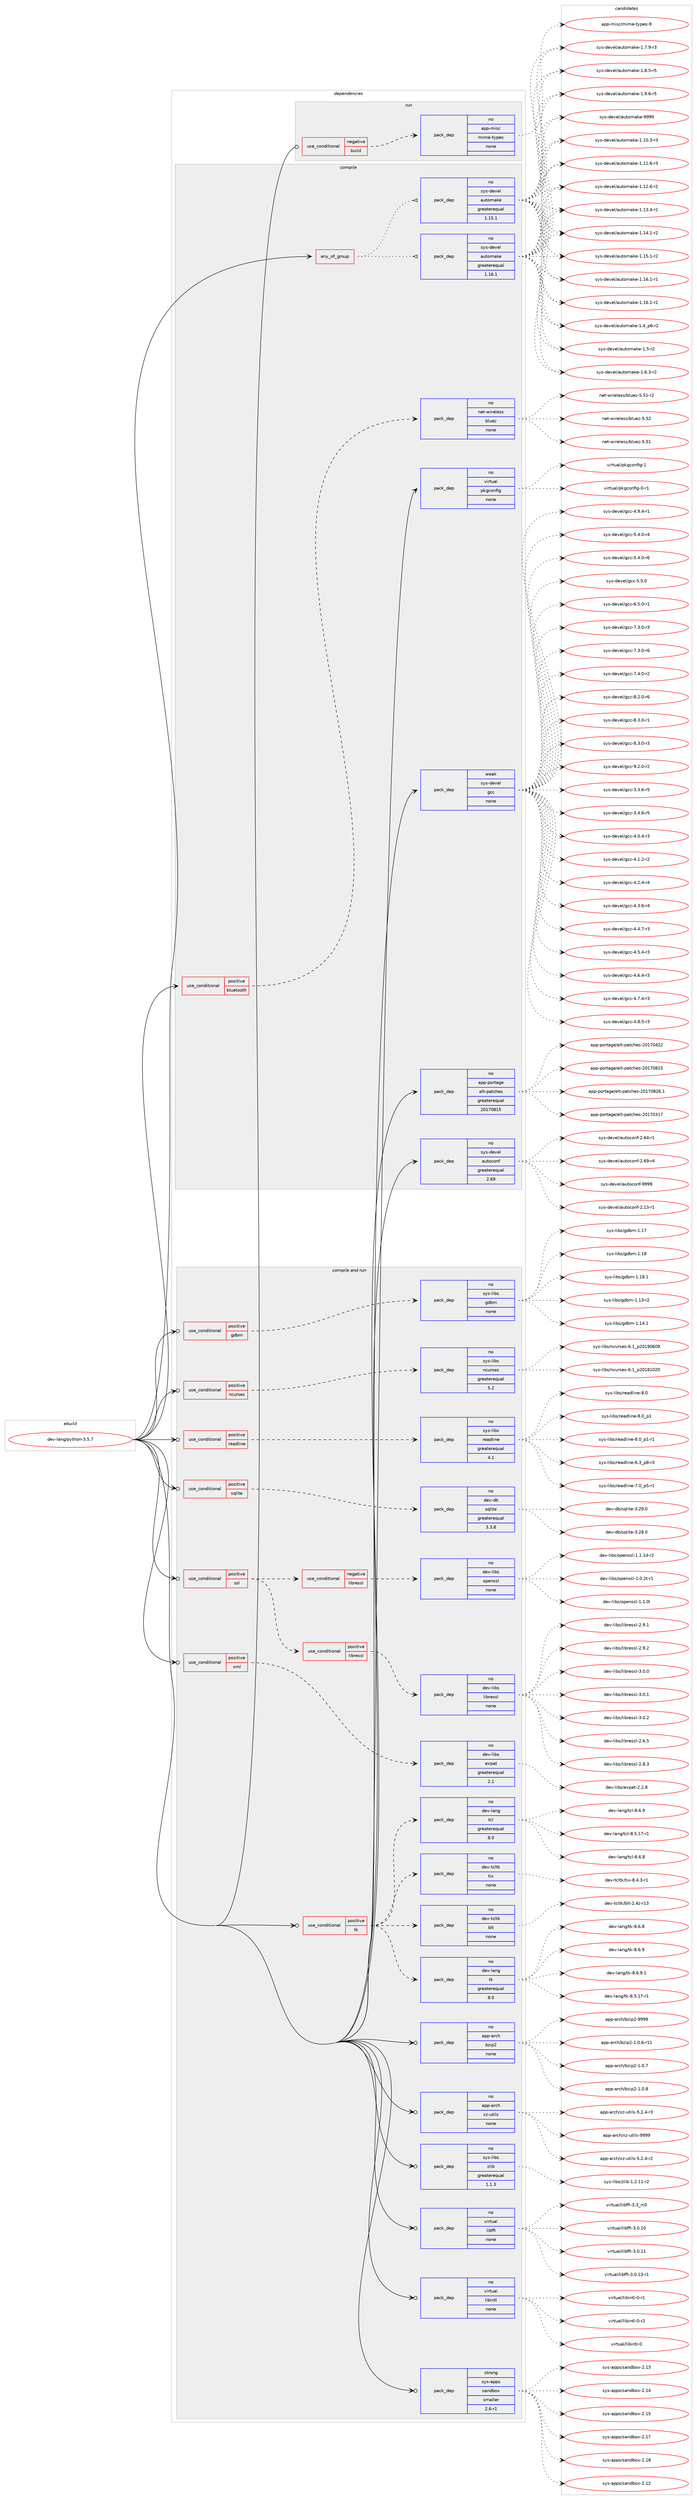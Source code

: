 digraph prolog {

# *************
# Graph options
# *************

newrank=true;
concentrate=true;
compound=true;
graph [rankdir=LR,fontname=Helvetica,fontsize=10,ranksep=1.5];#, ranksep=2.5, nodesep=0.2];
edge  [arrowhead=vee];
node  [fontname=Helvetica,fontsize=10];

# **********
# The ebuild
# **********

subgraph cluster_leftcol {
color=gray;
rank=same;
label=<<i>ebuild</i>>;
id [label="dev-lang/python-3.5.7", color=red, width=4, href="../dev-lang/python-3.5.7.svg"];
}

# ****************
# The dependencies
# ****************

subgraph cluster_midcol {
color=gray;
label=<<i>dependencies</i>>;
subgraph cluster_compile {
fillcolor="#eeeeee";
style=filled;
label=<<i>compile</i>>;
subgraph any10935 {
dependency560745 [label=<<TABLE BORDER="0" CELLBORDER="1" CELLSPACING="0" CELLPADDING="4"><TR><TD CELLPADDING="10">any_of_group</TD></TR></TABLE>>, shape=none, color=red];subgraph pack418846 {
dependency560746 [label=<<TABLE BORDER="0" CELLBORDER="1" CELLSPACING="0" CELLPADDING="4" WIDTH="220"><TR><TD ROWSPAN="6" CELLPADDING="30">pack_dep</TD></TR><TR><TD WIDTH="110">no</TD></TR><TR><TD>sys-devel</TD></TR><TR><TD>automake</TD></TR><TR><TD>greaterequal</TD></TR><TR><TD>1.16.1</TD></TR></TABLE>>, shape=none, color=blue];
}
dependency560745:e -> dependency560746:w [weight=20,style="dotted",arrowhead="oinv"];
subgraph pack418847 {
dependency560747 [label=<<TABLE BORDER="0" CELLBORDER="1" CELLSPACING="0" CELLPADDING="4" WIDTH="220"><TR><TD ROWSPAN="6" CELLPADDING="30">pack_dep</TD></TR><TR><TD WIDTH="110">no</TD></TR><TR><TD>sys-devel</TD></TR><TR><TD>automake</TD></TR><TR><TD>greaterequal</TD></TR><TR><TD>1.15.1</TD></TR></TABLE>>, shape=none, color=blue];
}
dependency560745:e -> dependency560747:w [weight=20,style="dotted",arrowhead="oinv"];
}
id:e -> dependency560745:w [weight=20,style="solid",arrowhead="vee"];
subgraph cond130607 {
dependency560748 [label=<<TABLE BORDER="0" CELLBORDER="1" CELLSPACING="0" CELLPADDING="4"><TR><TD ROWSPAN="3" CELLPADDING="10">use_conditional</TD></TR><TR><TD>positive</TD></TR><TR><TD>bluetooth</TD></TR></TABLE>>, shape=none, color=red];
subgraph pack418848 {
dependency560749 [label=<<TABLE BORDER="0" CELLBORDER="1" CELLSPACING="0" CELLPADDING="4" WIDTH="220"><TR><TD ROWSPAN="6" CELLPADDING="30">pack_dep</TD></TR><TR><TD WIDTH="110">no</TD></TR><TR><TD>net-wireless</TD></TR><TR><TD>bluez</TD></TR><TR><TD>none</TD></TR><TR><TD></TD></TR></TABLE>>, shape=none, color=blue];
}
dependency560748:e -> dependency560749:w [weight=20,style="dashed",arrowhead="vee"];
}
id:e -> dependency560748:w [weight=20,style="solid",arrowhead="vee"];
subgraph pack418849 {
dependency560750 [label=<<TABLE BORDER="0" CELLBORDER="1" CELLSPACING="0" CELLPADDING="4" WIDTH="220"><TR><TD ROWSPAN="6" CELLPADDING="30">pack_dep</TD></TR><TR><TD WIDTH="110">no</TD></TR><TR><TD>app-portage</TD></TR><TR><TD>elt-patches</TD></TR><TR><TD>greaterequal</TD></TR><TR><TD>20170815</TD></TR></TABLE>>, shape=none, color=blue];
}
id:e -> dependency560750:w [weight=20,style="solid",arrowhead="vee"];
subgraph pack418850 {
dependency560751 [label=<<TABLE BORDER="0" CELLBORDER="1" CELLSPACING="0" CELLPADDING="4" WIDTH="220"><TR><TD ROWSPAN="6" CELLPADDING="30">pack_dep</TD></TR><TR><TD WIDTH="110">no</TD></TR><TR><TD>sys-devel</TD></TR><TR><TD>autoconf</TD></TR><TR><TD>greaterequal</TD></TR><TR><TD>2.69</TD></TR></TABLE>>, shape=none, color=blue];
}
id:e -> dependency560751:w [weight=20,style="solid",arrowhead="vee"];
subgraph pack418851 {
dependency560752 [label=<<TABLE BORDER="0" CELLBORDER="1" CELLSPACING="0" CELLPADDING="4" WIDTH="220"><TR><TD ROWSPAN="6" CELLPADDING="30">pack_dep</TD></TR><TR><TD WIDTH="110">no</TD></TR><TR><TD>virtual</TD></TR><TR><TD>pkgconfig</TD></TR><TR><TD>none</TD></TR><TR><TD></TD></TR></TABLE>>, shape=none, color=blue];
}
id:e -> dependency560752:w [weight=20,style="solid",arrowhead="vee"];
subgraph pack418852 {
dependency560753 [label=<<TABLE BORDER="0" CELLBORDER="1" CELLSPACING="0" CELLPADDING="4" WIDTH="220"><TR><TD ROWSPAN="6" CELLPADDING="30">pack_dep</TD></TR><TR><TD WIDTH="110">weak</TD></TR><TR><TD>sys-devel</TD></TR><TR><TD>gcc</TD></TR><TR><TD>none</TD></TR><TR><TD></TD></TR></TABLE>>, shape=none, color=blue];
}
id:e -> dependency560753:w [weight=20,style="solid",arrowhead="vee"];
}
subgraph cluster_compileandrun {
fillcolor="#eeeeee";
style=filled;
label=<<i>compile and run</i>>;
subgraph cond130608 {
dependency560754 [label=<<TABLE BORDER="0" CELLBORDER="1" CELLSPACING="0" CELLPADDING="4"><TR><TD ROWSPAN="3" CELLPADDING="10">use_conditional</TD></TR><TR><TD>positive</TD></TR><TR><TD>gdbm</TD></TR></TABLE>>, shape=none, color=red];
subgraph pack418853 {
dependency560755 [label=<<TABLE BORDER="0" CELLBORDER="1" CELLSPACING="0" CELLPADDING="4" WIDTH="220"><TR><TD ROWSPAN="6" CELLPADDING="30">pack_dep</TD></TR><TR><TD WIDTH="110">no</TD></TR><TR><TD>sys-libs</TD></TR><TR><TD>gdbm</TD></TR><TR><TD>none</TD></TR><TR><TD></TD></TR></TABLE>>, shape=none, color=blue];
}
dependency560754:e -> dependency560755:w [weight=20,style="dashed",arrowhead="vee"];
}
id:e -> dependency560754:w [weight=20,style="solid",arrowhead="odotvee"];
subgraph cond130609 {
dependency560756 [label=<<TABLE BORDER="0" CELLBORDER="1" CELLSPACING="0" CELLPADDING="4"><TR><TD ROWSPAN="3" CELLPADDING="10">use_conditional</TD></TR><TR><TD>positive</TD></TR><TR><TD>ncurses</TD></TR></TABLE>>, shape=none, color=red];
subgraph pack418854 {
dependency560757 [label=<<TABLE BORDER="0" CELLBORDER="1" CELLSPACING="0" CELLPADDING="4" WIDTH="220"><TR><TD ROWSPAN="6" CELLPADDING="30">pack_dep</TD></TR><TR><TD WIDTH="110">no</TD></TR><TR><TD>sys-libs</TD></TR><TR><TD>ncurses</TD></TR><TR><TD>greaterequal</TD></TR><TR><TD>5.2</TD></TR></TABLE>>, shape=none, color=blue];
}
dependency560756:e -> dependency560757:w [weight=20,style="dashed",arrowhead="vee"];
}
id:e -> dependency560756:w [weight=20,style="solid",arrowhead="odotvee"];
subgraph cond130610 {
dependency560758 [label=<<TABLE BORDER="0" CELLBORDER="1" CELLSPACING="0" CELLPADDING="4"><TR><TD ROWSPAN="3" CELLPADDING="10">use_conditional</TD></TR><TR><TD>positive</TD></TR><TR><TD>readline</TD></TR></TABLE>>, shape=none, color=red];
subgraph pack418855 {
dependency560759 [label=<<TABLE BORDER="0" CELLBORDER="1" CELLSPACING="0" CELLPADDING="4" WIDTH="220"><TR><TD ROWSPAN="6" CELLPADDING="30">pack_dep</TD></TR><TR><TD WIDTH="110">no</TD></TR><TR><TD>sys-libs</TD></TR><TR><TD>readline</TD></TR><TR><TD>greaterequal</TD></TR><TR><TD>4.1</TD></TR></TABLE>>, shape=none, color=blue];
}
dependency560758:e -> dependency560759:w [weight=20,style="dashed",arrowhead="vee"];
}
id:e -> dependency560758:w [weight=20,style="solid",arrowhead="odotvee"];
subgraph cond130611 {
dependency560760 [label=<<TABLE BORDER="0" CELLBORDER="1" CELLSPACING="0" CELLPADDING="4"><TR><TD ROWSPAN="3" CELLPADDING="10">use_conditional</TD></TR><TR><TD>positive</TD></TR><TR><TD>sqlite</TD></TR></TABLE>>, shape=none, color=red];
subgraph pack418856 {
dependency560761 [label=<<TABLE BORDER="0" CELLBORDER="1" CELLSPACING="0" CELLPADDING="4" WIDTH="220"><TR><TD ROWSPAN="6" CELLPADDING="30">pack_dep</TD></TR><TR><TD WIDTH="110">no</TD></TR><TR><TD>dev-db</TD></TR><TR><TD>sqlite</TD></TR><TR><TD>greaterequal</TD></TR><TR><TD>3.3.8</TD></TR></TABLE>>, shape=none, color=blue];
}
dependency560760:e -> dependency560761:w [weight=20,style="dashed",arrowhead="vee"];
}
id:e -> dependency560760:w [weight=20,style="solid",arrowhead="odotvee"];
subgraph cond130612 {
dependency560762 [label=<<TABLE BORDER="0" CELLBORDER="1" CELLSPACING="0" CELLPADDING="4"><TR><TD ROWSPAN="3" CELLPADDING="10">use_conditional</TD></TR><TR><TD>positive</TD></TR><TR><TD>ssl</TD></TR></TABLE>>, shape=none, color=red];
subgraph cond130613 {
dependency560763 [label=<<TABLE BORDER="0" CELLBORDER="1" CELLSPACING="0" CELLPADDING="4"><TR><TD ROWSPAN="3" CELLPADDING="10">use_conditional</TD></TR><TR><TD>negative</TD></TR><TR><TD>libressl</TD></TR></TABLE>>, shape=none, color=red];
subgraph pack418857 {
dependency560764 [label=<<TABLE BORDER="0" CELLBORDER="1" CELLSPACING="0" CELLPADDING="4" WIDTH="220"><TR><TD ROWSPAN="6" CELLPADDING="30">pack_dep</TD></TR><TR><TD WIDTH="110">no</TD></TR><TR><TD>dev-libs</TD></TR><TR><TD>openssl</TD></TR><TR><TD>none</TD></TR><TR><TD></TD></TR></TABLE>>, shape=none, color=blue];
}
dependency560763:e -> dependency560764:w [weight=20,style="dashed",arrowhead="vee"];
}
dependency560762:e -> dependency560763:w [weight=20,style="dashed",arrowhead="vee"];
subgraph cond130614 {
dependency560765 [label=<<TABLE BORDER="0" CELLBORDER="1" CELLSPACING="0" CELLPADDING="4"><TR><TD ROWSPAN="3" CELLPADDING="10">use_conditional</TD></TR><TR><TD>positive</TD></TR><TR><TD>libressl</TD></TR></TABLE>>, shape=none, color=red];
subgraph pack418858 {
dependency560766 [label=<<TABLE BORDER="0" CELLBORDER="1" CELLSPACING="0" CELLPADDING="4" WIDTH="220"><TR><TD ROWSPAN="6" CELLPADDING="30">pack_dep</TD></TR><TR><TD WIDTH="110">no</TD></TR><TR><TD>dev-libs</TD></TR><TR><TD>libressl</TD></TR><TR><TD>none</TD></TR><TR><TD></TD></TR></TABLE>>, shape=none, color=blue];
}
dependency560765:e -> dependency560766:w [weight=20,style="dashed",arrowhead="vee"];
}
dependency560762:e -> dependency560765:w [weight=20,style="dashed",arrowhead="vee"];
}
id:e -> dependency560762:w [weight=20,style="solid",arrowhead="odotvee"];
subgraph cond130615 {
dependency560767 [label=<<TABLE BORDER="0" CELLBORDER="1" CELLSPACING="0" CELLPADDING="4"><TR><TD ROWSPAN="3" CELLPADDING="10">use_conditional</TD></TR><TR><TD>positive</TD></TR><TR><TD>tk</TD></TR></TABLE>>, shape=none, color=red];
subgraph pack418859 {
dependency560768 [label=<<TABLE BORDER="0" CELLBORDER="1" CELLSPACING="0" CELLPADDING="4" WIDTH="220"><TR><TD ROWSPAN="6" CELLPADDING="30">pack_dep</TD></TR><TR><TD WIDTH="110">no</TD></TR><TR><TD>dev-lang</TD></TR><TR><TD>tcl</TD></TR><TR><TD>greaterequal</TD></TR><TR><TD>8.0</TD></TR></TABLE>>, shape=none, color=blue];
}
dependency560767:e -> dependency560768:w [weight=20,style="dashed",arrowhead="vee"];
subgraph pack418860 {
dependency560769 [label=<<TABLE BORDER="0" CELLBORDER="1" CELLSPACING="0" CELLPADDING="4" WIDTH="220"><TR><TD ROWSPAN="6" CELLPADDING="30">pack_dep</TD></TR><TR><TD WIDTH="110">no</TD></TR><TR><TD>dev-lang</TD></TR><TR><TD>tk</TD></TR><TR><TD>greaterequal</TD></TR><TR><TD>8.0</TD></TR></TABLE>>, shape=none, color=blue];
}
dependency560767:e -> dependency560769:w [weight=20,style="dashed",arrowhead="vee"];
subgraph pack418861 {
dependency560770 [label=<<TABLE BORDER="0" CELLBORDER="1" CELLSPACING="0" CELLPADDING="4" WIDTH="220"><TR><TD ROWSPAN="6" CELLPADDING="30">pack_dep</TD></TR><TR><TD WIDTH="110">no</TD></TR><TR><TD>dev-tcltk</TD></TR><TR><TD>blt</TD></TR><TR><TD>none</TD></TR><TR><TD></TD></TR></TABLE>>, shape=none, color=blue];
}
dependency560767:e -> dependency560770:w [weight=20,style="dashed",arrowhead="vee"];
subgraph pack418862 {
dependency560771 [label=<<TABLE BORDER="0" CELLBORDER="1" CELLSPACING="0" CELLPADDING="4" WIDTH="220"><TR><TD ROWSPAN="6" CELLPADDING="30">pack_dep</TD></TR><TR><TD WIDTH="110">no</TD></TR><TR><TD>dev-tcltk</TD></TR><TR><TD>tix</TD></TR><TR><TD>none</TD></TR><TR><TD></TD></TR></TABLE>>, shape=none, color=blue];
}
dependency560767:e -> dependency560771:w [weight=20,style="dashed",arrowhead="vee"];
}
id:e -> dependency560767:w [weight=20,style="solid",arrowhead="odotvee"];
subgraph cond130616 {
dependency560772 [label=<<TABLE BORDER="0" CELLBORDER="1" CELLSPACING="0" CELLPADDING="4"><TR><TD ROWSPAN="3" CELLPADDING="10">use_conditional</TD></TR><TR><TD>positive</TD></TR><TR><TD>xml</TD></TR></TABLE>>, shape=none, color=red];
subgraph pack418863 {
dependency560773 [label=<<TABLE BORDER="0" CELLBORDER="1" CELLSPACING="0" CELLPADDING="4" WIDTH="220"><TR><TD ROWSPAN="6" CELLPADDING="30">pack_dep</TD></TR><TR><TD WIDTH="110">no</TD></TR><TR><TD>dev-libs</TD></TR><TR><TD>expat</TD></TR><TR><TD>greaterequal</TD></TR><TR><TD>2.1</TD></TR></TABLE>>, shape=none, color=blue];
}
dependency560772:e -> dependency560773:w [weight=20,style="dashed",arrowhead="vee"];
}
id:e -> dependency560772:w [weight=20,style="solid",arrowhead="odotvee"];
subgraph pack418864 {
dependency560774 [label=<<TABLE BORDER="0" CELLBORDER="1" CELLSPACING="0" CELLPADDING="4" WIDTH="220"><TR><TD ROWSPAN="6" CELLPADDING="30">pack_dep</TD></TR><TR><TD WIDTH="110">no</TD></TR><TR><TD>app-arch</TD></TR><TR><TD>bzip2</TD></TR><TR><TD>none</TD></TR><TR><TD></TD></TR></TABLE>>, shape=none, color=blue];
}
id:e -> dependency560774:w [weight=20,style="solid",arrowhead="odotvee"];
subgraph pack418865 {
dependency560775 [label=<<TABLE BORDER="0" CELLBORDER="1" CELLSPACING="0" CELLPADDING="4" WIDTH="220"><TR><TD ROWSPAN="6" CELLPADDING="30">pack_dep</TD></TR><TR><TD WIDTH="110">no</TD></TR><TR><TD>app-arch</TD></TR><TR><TD>xz-utils</TD></TR><TR><TD>none</TD></TR><TR><TD></TD></TR></TABLE>>, shape=none, color=blue];
}
id:e -> dependency560775:w [weight=20,style="solid",arrowhead="odotvee"];
subgraph pack418866 {
dependency560776 [label=<<TABLE BORDER="0" CELLBORDER="1" CELLSPACING="0" CELLPADDING="4" WIDTH="220"><TR><TD ROWSPAN="6" CELLPADDING="30">pack_dep</TD></TR><TR><TD WIDTH="110">no</TD></TR><TR><TD>sys-libs</TD></TR><TR><TD>zlib</TD></TR><TR><TD>greaterequal</TD></TR><TR><TD>1.1.3</TD></TR></TABLE>>, shape=none, color=blue];
}
id:e -> dependency560776:w [weight=20,style="solid",arrowhead="odotvee"];
subgraph pack418867 {
dependency560777 [label=<<TABLE BORDER="0" CELLBORDER="1" CELLSPACING="0" CELLPADDING="4" WIDTH="220"><TR><TD ROWSPAN="6" CELLPADDING="30">pack_dep</TD></TR><TR><TD WIDTH="110">no</TD></TR><TR><TD>virtual</TD></TR><TR><TD>libffi</TD></TR><TR><TD>none</TD></TR><TR><TD></TD></TR></TABLE>>, shape=none, color=blue];
}
id:e -> dependency560777:w [weight=20,style="solid",arrowhead="odotvee"];
subgraph pack418868 {
dependency560778 [label=<<TABLE BORDER="0" CELLBORDER="1" CELLSPACING="0" CELLPADDING="4" WIDTH="220"><TR><TD ROWSPAN="6" CELLPADDING="30">pack_dep</TD></TR><TR><TD WIDTH="110">no</TD></TR><TR><TD>virtual</TD></TR><TR><TD>libintl</TD></TR><TR><TD>none</TD></TR><TR><TD></TD></TR></TABLE>>, shape=none, color=blue];
}
id:e -> dependency560778:w [weight=20,style="solid",arrowhead="odotvee"];
subgraph pack418869 {
dependency560779 [label=<<TABLE BORDER="0" CELLBORDER="1" CELLSPACING="0" CELLPADDING="4" WIDTH="220"><TR><TD ROWSPAN="6" CELLPADDING="30">pack_dep</TD></TR><TR><TD WIDTH="110">strong</TD></TR><TR><TD>sys-apps</TD></TR><TR><TD>sandbox</TD></TR><TR><TD>smaller</TD></TR><TR><TD>2.6-r1</TD></TR></TABLE>>, shape=none, color=blue];
}
id:e -> dependency560779:w [weight=20,style="solid",arrowhead="odotvee"];
}
subgraph cluster_run {
fillcolor="#eeeeee";
style=filled;
label=<<i>run</i>>;
subgraph cond130617 {
dependency560780 [label=<<TABLE BORDER="0" CELLBORDER="1" CELLSPACING="0" CELLPADDING="4"><TR><TD ROWSPAN="3" CELLPADDING="10">use_conditional</TD></TR><TR><TD>negative</TD></TR><TR><TD>build</TD></TR></TABLE>>, shape=none, color=red];
subgraph pack418870 {
dependency560781 [label=<<TABLE BORDER="0" CELLBORDER="1" CELLSPACING="0" CELLPADDING="4" WIDTH="220"><TR><TD ROWSPAN="6" CELLPADDING="30">pack_dep</TD></TR><TR><TD WIDTH="110">no</TD></TR><TR><TD>app-misc</TD></TR><TR><TD>mime-types</TD></TR><TR><TD>none</TD></TR><TR><TD></TD></TR></TABLE>>, shape=none, color=blue];
}
dependency560780:e -> dependency560781:w [weight=20,style="dashed",arrowhead="vee"];
}
id:e -> dependency560780:w [weight=20,style="solid",arrowhead="odot"];
}
}

# **************
# The candidates
# **************

subgraph cluster_choices {
rank=same;
color=gray;
label=<<i>candidates</i>>;

subgraph choice418846 {
color=black;
nodesep=1;
choice11512111545100101118101108479711711611110997107101454946494846514511451 [label="sys-devel/automake-1.10.3-r3", color=red, width=4,href="../sys-devel/automake-1.10.3-r3.svg"];
choice11512111545100101118101108479711711611110997107101454946494946544511451 [label="sys-devel/automake-1.11.6-r3", color=red, width=4,href="../sys-devel/automake-1.11.6-r3.svg"];
choice11512111545100101118101108479711711611110997107101454946495046544511450 [label="sys-devel/automake-1.12.6-r2", color=red, width=4,href="../sys-devel/automake-1.12.6-r2.svg"];
choice11512111545100101118101108479711711611110997107101454946495146524511450 [label="sys-devel/automake-1.13.4-r2", color=red, width=4,href="../sys-devel/automake-1.13.4-r2.svg"];
choice11512111545100101118101108479711711611110997107101454946495246494511450 [label="sys-devel/automake-1.14.1-r2", color=red, width=4,href="../sys-devel/automake-1.14.1-r2.svg"];
choice11512111545100101118101108479711711611110997107101454946495346494511450 [label="sys-devel/automake-1.15.1-r2", color=red, width=4,href="../sys-devel/automake-1.15.1-r2.svg"];
choice11512111545100101118101108479711711611110997107101454946495446494511449 [label="sys-devel/automake-1.16.1-r1", color=red, width=4,href="../sys-devel/automake-1.16.1-r1.svg"];
choice11512111545100101118101108479711711611110997107101454946495446494511450 [label="sys-devel/automake-1.16.1-r2", color=red, width=4,href="../sys-devel/automake-1.16.1-r2.svg"];
choice115121115451001011181011084797117116111109971071014549465295112544511450 [label="sys-devel/automake-1.4_p6-r2", color=red, width=4,href="../sys-devel/automake-1.4_p6-r2.svg"];
choice11512111545100101118101108479711711611110997107101454946534511450 [label="sys-devel/automake-1.5-r2", color=red, width=4,href="../sys-devel/automake-1.5-r2.svg"];
choice115121115451001011181011084797117116111109971071014549465446514511450 [label="sys-devel/automake-1.6.3-r2", color=red, width=4,href="../sys-devel/automake-1.6.3-r2.svg"];
choice115121115451001011181011084797117116111109971071014549465546574511451 [label="sys-devel/automake-1.7.9-r3", color=red, width=4,href="../sys-devel/automake-1.7.9-r3.svg"];
choice115121115451001011181011084797117116111109971071014549465646534511453 [label="sys-devel/automake-1.8.5-r5", color=red, width=4,href="../sys-devel/automake-1.8.5-r5.svg"];
choice115121115451001011181011084797117116111109971071014549465746544511453 [label="sys-devel/automake-1.9.6-r5", color=red, width=4,href="../sys-devel/automake-1.9.6-r5.svg"];
choice115121115451001011181011084797117116111109971071014557575757 [label="sys-devel/automake-9999", color=red, width=4,href="../sys-devel/automake-9999.svg"];
dependency560746:e -> choice11512111545100101118101108479711711611110997107101454946494846514511451:w [style=dotted,weight="100"];
dependency560746:e -> choice11512111545100101118101108479711711611110997107101454946494946544511451:w [style=dotted,weight="100"];
dependency560746:e -> choice11512111545100101118101108479711711611110997107101454946495046544511450:w [style=dotted,weight="100"];
dependency560746:e -> choice11512111545100101118101108479711711611110997107101454946495146524511450:w [style=dotted,weight="100"];
dependency560746:e -> choice11512111545100101118101108479711711611110997107101454946495246494511450:w [style=dotted,weight="100"];
dependency560746:e -> choice11512111545100101118101108479711711611110997107101454946495346494511450:w [style=dotted,weight="100"];
dependency560746:e -> choice11512111545100101118101108479711711611110997107101454946495446494511449:w [style=dotted,weight="100"];
dependency560746:e -> choice11512111545100101118101108479711711611110997107101454946495446494511450:w [style=dotted,weight="100"];
dependency560746:e -> choice115121115451001011181011084797117116111109971071014549465295112544511450:w [style=dotted,weight="100"];
dependency560746:e -> choice11512111545100101118101108479711711611110997107101454946534511450:w [style=dotted,weight="100"];
dependency560746:e -> choice115121115451001011181011084797117116111109971071014549465446514511450:w [style=dotted,weight="100"];
dependency560746:e -> choice115121115451001011181011084797117116111109971071014549465546574511451:w [style=dotted,weight="100"];
dependency560746:e -> choice115121115451001011181011084797117116111109971071014549465646534511453:w [style=dotted,weight="100"];
dependency560746:e -> choice115121115451001011181011084797117116111109971071014549465746544511453:w [style=dotted,weight="100"];
dependency560746:e -> choice115121115451001011181011084797117116111109971071014557575757:w [style=dotted,weight="100"];
}
subgraph choice418847 {
color=black;
nodesep=1;
choice11512111545100101118101108479711711611110997107101454946494846514511451 [label="sys-devel/automake-1.10.3-r3", color=red, width=4,href="../sys-devel/automake-1.10.3-r3.svg"];
choice11512111545100101118101108479711711611110997107101454946494946544511451 [label="sys-devel/automake-1.11.6-r3", color=red, width=4,href="../sys-devel/automake-1.11.6-r3.svg"];
choice11512111545100101118101108479711711611110997107101454946495046544511450 [label="sys-devel/automake-1.12.6-r2", color=red, width=4,href="../sys-devel/automake-1.12.6-r2.svg"];
choice11512111545100101118101108479711711611110997107101454946495146524511450 [label="sys-devel/automake-1.13.4-r2", color=red, width=4,href="../sys-devel/automake-1.13.4-r2.svg"];
choice11512111545100101118101108479711711611110997107101454946495246494511450 [label="sys-devel/automake-1.14.1-r2", color=red, width=4,href="../sys-devel/automake-1.14.1-r2.svg"];
choice11512111545100101118101108479711711611110997107101454946495346494511450 [label="sys-devel/automake-1.15.1-r2", color=red, width=4,href="../sys-devel/automake-1.15.1-r2.svg"];
choice11512111545100101118101108479711711611110997107101454946495446494511449 [label="sys-devel/automake-1.16.1-r1", color=red, width=4,href="../sys-devel/automake-1.16.1-r1.svg"];
choice11512111545100101118101108479711711611110997107101454946495446494511450 [label="sys-devel/automake-1.16.1-r2", color=red, width=4,href="../sys-devel/automake-1.16.1-r2.svg"];
choice115121115451001011181011084797117116111109971071014549465295112544511450 [label="sys-devel/automake-1.4_p6-r2", color=red, width=4,href="../sys-devel/automake-1.4_p6-r2.svg"];
choice11512111545100101118101108479711711611110997107101454946534511450 [label="sys-devel/automake-1.5-r2", color=red, width=4,href="../sys-devel/automake-1.5-r2.svg"];
choice115121115451001011181011084797117116111109971071014549465446514511450 [label="sys-devel/automake-1.6.3-r2", color=red, width=4,href="../sys-devel/automake-1.6.3-r2.svg"];
choice115121115451001011181011084797117116111109971071014549465546574511451 [label="sys-devel/automake-1.7.9-r3", color=red, width=4,href="../sys-devel/automake-1.7.9-r3.svg"];
choice115121115451001011181011084797117116111109971071014549465646534511453 [label="sys-devel/automake-1.8.5-r5", color=red, width=4,href="../sys-devel/automake-1.8.5-r5.svg"];
choice115121115451001011181011084797117116111109971071014549465746544511453 [label="sys-devel/automake-1.9.6-r5", color=red, width=4,href="../sys-devel/automake-1.9.6-r5.svg"];
choice115121115451001011181011084797117116111109971071014557575757 [label="sys-devel/automake-9999", color=red, width=4,href="../sys-devel/automake-9999.svg"];
dependency560747:e -> choice11512111545100101118101108479711711611110997107101454946494846514511451:w [style=dotted,weight="100"];
dependency560747:e -> choice11512111545100101118101108479711711611110997107101454946494946544511451:w [style=dotted,weight="100"];
dependency560747:e -> choice11512111545100101118101108479711711611110997107101454946495046544511450:w [style=dotted,weight="100"];
dependency560747:e -> choice11512111545100101118101108479711711611110997107101454946495146524511450:w [style=dotted,weight="100"];
dependency560747:e -> choice11512111545100101118101108479711711611110997107101454946495246494511450:w [style=dotted,weight="100"];
dependency560747:e -> choice11512111545100101118101108479711711611110997107101454946495346494511450:w [style=dotted,weight="100"];
dependency560747:e -> choice11512111545100101118101108479711711611110997107101454946495446494511449:w [style=dotted,weight="100"];
dependency560747:e -> choice11512111545100101118101108479711711611110997107101454946495446494511450:w [style=dotted,weight="100"];
dependency560747:e -> choice115121115451001011181011084797117116111109971071014549465295112544511450:w [style=dotted,weight="100"];
dependency560747:e -> choice11512111545100101118101108479711711611110997107101454946534511450:w [style=dotted,weight="100"];
dependency560747:e -> choice115121115451001011181011084797117116111109971071014549465446514511450:w [style=dotted,weight="100"];
dependency560747:e -> choice115121115451001011181011084797117116111109971071014549465546574511451:w [style=dotted,weight="100"];
dependency560747:e -> choice115121115451001011181011084797117116111109971071014549465646534511453:w [style=dotted,weight="100"];
dependency560747:e -> choice115121115451001011181011084797117116111109971071014549465746544511453:w [style=dotted,weight="100"];
dependency560747:e -> choice115121115451001011181011084797117116111109971071014557575757:w [style=dotted,weight="100"];
}
subgraph choice418848 {
color=black;
nodesep=1;
choice1101011164511910511410110810111511547981081171011224553465349 [label="net-wireless/bluez-5.51", color=red, width=4,href="../net-wireless/bluez-5.51.svg"];
choice11010111645119105114101108101115115479810811710112245534653494511450 [label="net-wireless/bluez-5.51-r2", color=red, width=4,href="../net-wireless/bluez-5.51-r2.svg"];
choice1101011164511910511410110810111511547981081171011224553465350 [label="net-wireless/bluez-5.52", color=red, width=4,href="../net-wireless/bluez-5.52.svg"];
dependency560749:e -> choice1101011164511910511410110810111511547981081171011224553465349:w [style=dotted,weight="100"];
dependency560749:e -> choice11010111645119105114101108101115115479810811710112245534653494511450:w [style=dotted,weight="100"];
dependency560749:e -> choice1101011164511910511410110810111511547981081171011224553465350:w [style=dotted,weight="100"];
}
subgraph choice418849 {
color=black;
nodesep=1;
choice97112112451121111141169710310147101108116451129711699104101115455048495548514955 [label="app-portage/elt-patches-20170317", color=red, width=4,href="../app-portage/elt-patches-20170317.svg"];
choice97112112451121111141169710310147101108116451129711699104101115455048495548525050 [label="app-portage/elt-patches-20170422", color=red, width=4,href="../app-portage/elt-patches-20170422.svg"];
choice97112112451121111141169710310147101108116451129711699104101115455048495548564953 [label="app-portage/elt-patches-20170815", color=red, width=4,href="../app-portage/elt-patches-20170815.svg"];
choice971121124511211111411697103101471011081164511297116991041011154550484955485650544649 [label="app-portage/elt-patches-20170826.1", color=red, width=4,href="../app-portage/elt-patches-20170826.1.svg"];
dependency560750:e -> choice97112112451121111141169710310147101108116451129711699104101115455048495548514955:w [style=dotted,weight="100"];
dependency560750:e -> choice97112112451121111141169710310147101108116451129711699104101115455048495548525050:w [style=dotted,weight="100"];
dependency560750:e -> choice97112112451121111141169710310147101108116451129711699104101115455048495548564953:w [style=dotted,weight="100"];
dependency560750:e -> choice971121124511211111411697103101471011081164511297116991041011154550484955485650544649:w [style=dotted,weight="100"];
}
subgraph choice418850 {
color=black;
nodesep=1;
choice1151211154510010111810110847971171161119911111010245504649514511449 [label="sys-devel/autoconf-2.13-r1", color=red, width=4,href="../sys-devel/autoconf-2.13-r1.svg"];
choice1151211154510010111810110847971171161119911111010245504654524511449 [label="sys-devel/autoconf-2.64-r1", color=red, width=4,href="../sys-devel/autoconf-2.64-r1.svg"];
choice1151211154510010111810110847971171161119911111010245504654574511452 [label="sys-devel/autoconf-2.69-r4", color=red, width=4,href="../sys-devel/autoconf-2.69-r4.svg"];
choice115121115451001011181011084797117116111991111101024557575757 [label="sys-devel/autoconf-9999", color=red, width=4,href="../sys-devel/autoconf-9999.svg"];
dependency560751:e -> choice1151211154510010111810110847971171161119911111010245504649514511449:w [style=dotted,weight="100"];
dependency560751:e -> choice1151211154510010111810110847971171161119911111010245504654524511449:w [style=dotted,weight="100"];
dependency560751:e -> choice1151211154510010111810110847971171161119911111010245504654574511452:w [style=dotted,weight="100"];
dependency560751:e -> choice115121115451001011181011084797117116111991111101024557575757:w [style=dotted,weight="100"];
}
subgraph choice418851 {
color=black;
nodesep=1;
choice11810511411611797108471121071039911111010210510345484511449 [label="virtual/pkgconfig-0-r1", color=red, width=4,href="../virtual/pkgconfig-0-r1.svg"];
choice1181051141161179710847112107103991111101021051034549 [label="virtual/pkgconfig-1", color=red, width=4,href="../virtual/pkgconfig-1.svg"];
dependency560752:e -> choice11810511411611797108471121071039911111010210510345484511449:w [style=dotted,weight="100"];
dependency560752:e -> choice1181051141161179710847112107103991111101021051034549:w [style=dotted,weight="100"];
}
subgraph choice418852 {
color=black;
nodesep=1;
choice115121115451001011181011084710399994551465146544511453 [label="sys-devel/gcc-3.3.6-r5", color=red, width=4,href="../sys-devel/gcc-3.3.6-r5.svg"];
choice115121115451001011181011084710399994551465246544511453 [label="sys-devel/gcc-3.4.6-r5", color=red, width=4,href="../sys-devel/gcc-3.4.6-r5.svg"];
choice115121115451001011181011084710399994552464846524511451 [label="sys-devel/gcc-4.0.4-r3", color=red, width=4,href="../sys-devel/gcc-4.0.4-r3.svg"];
choice115121115451001011181011084710399994552464946504511450 [label="sys-devel/gcc-4.1.2-r2", color=red, width=4,href="../sys-devel/gcc-4.1.2-r2.svg"];
choice115121115451001011181011084710399994552465046524511452 [label="sys-devel/gcc-4.2.4-r4", color=red, width=4,href="../sys-devel/gcc-4.2.4-r4.svg"];
choice115121115451001011181011084710399994552465146544511452 [label="sys-devel/gcc-4.3.6-r4", color=red, width=4,href="../sys-devel/gcc-4.3.6-r4.svg"];
choice115121115451001011181011084710399994552465246554511451 [label="sys-devel/gcc-4.4.7-r3", color=red, width=4,href="../sys-devel/gcc-4.4.7-r3.svg"];
choice115121115451001011181011084710399994552465346524511451 [label="sys-devel/gcc-4.5.4-r3", color=red, width=4,href="../sys-devel/gcc-4.5.4-r3.svg"];
choice115121115451001011181011084710399994552465446524511451 [label="sys-devel/gcc-4.6.4-r3", color=red, width=4,href="../sys-devel/gcc-4.6.4-r3.svg"];
choice115121115451001011181011084710399994552465546524511451 [label="sys-devel/gcc-4.7.4-r3", color=red, width=4,href="../sys-devel/gcc-4.7.4-r3.svg"];
choice115121115451001011181011084710399994552465646534511451 [label="sys-devel/gcc-4.8.5-r3", color=red, width=4,href="../sys-devel/gcc-4.8.5-r3.svg"];
choice115121115451001011181011084710399994552465746524511449 [label="sys-devel/gcc-4.9.4-r1", color=red, width=4,href="../sys-devel/gcc-4.9.4-r1.svg"];
choice115121115451001011181011084710399994553465246484511452 [label="sys-devel/gcc-5.4.0-r4", color=red, width=4,href="../sys-devel/gcc-5.4.0-r4.svg"];
choice115121115451001011181011084710399994553465246484511454 [label="sys-devel/gcc-5.4.0-r6", color=red, width=4,href="../sys-devel/gcc-5.4.0-r6.svg"];
choice11512111545100101118101108471039999455346534648 [label="sys-devel/gcc-5.5.0", color=red, width=4,href="../sys-devel/gcc-5.5.0.svg"];
choice115121115451001011181011084710399994554465346484511449 [label="sys-devel/gcc-6.5.0-r1", color=red, width=4,href="../sys-devel/gcc-6.5.0-r1.svg"];
choice115121115451001011181011084710399994555465146484511451 [label="sys-devel/gcc-7.3.0-r3", color=red, width=4,href="../sys-devel/gcc-7.3.0-r3.svg"];
choice115121115451001011181011084710399994555465146484511454 [label="sys-devel/gcc-7.3.0-r6", color=red, width=4,href="../sys-devel/gcc-7.3.0-r6.svg"];
choice115121115451001011181011084710399994555465246484511450 [label="sys-devel/gcc-7.4.0-r2", color=red, width=4,href="../sys-devel/gcc-7.4.0-r2.svg"];
choice115121115451001011181011084710399994556465046484511454 [label="sys-devel/gcc-8.2.0-r6", color=red, width=4,href="../sys-devel/gcc-8.2.0-r6.svg"];
choice115121115451001011181011084710399994556465146484511449 [label="sys-devel/gcc-8.3.0-r1", color=red, width=4,href="../sys-devel/gcc-8.3.0-r1.svg"];
choice115121115451001011181011084710399994556465146484511451 [label="sys-devel/gcc-8.3.0-r3", color=red, width=4,href="../sys-devel/gcc-8.3.0-r3.svg"];
choice115121115451001011181011084710399994557465046484511450 [label="sys-devel/gcc-9.2.0-r2", color=red, width=4,href="../sys-devel/gcc-9.2.0-r2.svg"];
dependency560753:e -> choice115121115451001011181011084710399994551465146544511453:w [style=dotted,weight="100"];
dependency560753:e -> choice115121115451001011181011084710399994551465246544511453:w [style=dotted,weight="100"];
dependency560753:e -> choice115121115451001011181011084710399994552464846524511451:w [style=dotted,weight="100"];
dependency560753:e -> choice115121115451001011181011084710399994552464946504511450:w [style=dotted,weight="100"];
dependency560753:e -> choice115121115451001011181011084710399994552465046524511452:w [style=dotted,weight="100"];
dependency560753:e -> choice115121115451001011181011084710399994552465146544511452:w [style=dotted,weight="100"];
dependency560753:e -> choice115121115451001011181011084710399994552465246554511451:w [style=dotted,weight="100"];
dependency560753:e -> choice115121115451001011181011084710399994552465346524511451:w [style=dotted,weight="100"];
dependency560753:e -> choice115121115451001011181011084710399994552465446524511451:w [style=dotted,weight="100"];
dependency560753:e -> choice115121115451001011181011084710399994552465546524511451:w [style=dotted,weight="100"];
dependency560753:e -> choice115121115451001011181011084710399994552465646534511451:w [style=dotted,weight="100"];
dependency560753:e -> choice115121115451001011181011084710399994552465746524511449:w [style=dotted,weight="100"];
dependency560753:e -> choice115121115451001011181011084710399994553465246484511452:w [style=dotted,weight="100"];
dependency560753:e -> choice115121115451001011181011084710399994553465246484511454:w [style=dotted,weight="100"];
dependency560753:e -> choice11512111545100101118101108471039999455346534648:w [style=dotted,weight="100"];
dependency560753:e -> choice115121115451001011181011084710399994554465346484511449:w [style=dotted,weight="100"];
dependency560753:e -> choice115121115451001011181011084710399994555465146484511451:w [style=dotted,weight="100"];
dependency560753:e -> choice115121115451001011181011084710399994555465146484511454:w [style=dotted,weight="100"];
dependency560753:e -> choice115121115451001011181011084710399994555465246484511450:w [style=dotted,weight="100"];
dependency560753:e -> choice115121115451001011181011084710399994556465046484511454:w [style=dotted,weight="100"];
dependency560753:e -> choice115121115451001011181011084710399994556465146484511449:w [style=dotted,weight="100"];
dependency560753:e -> choice115121115451001011181011084710399994556465146484511451:w [style=dotted,weight="100"];
dependency560753:e -> choice115121115451001011181011084710399994557465046484511450:w [style=dotted,weight="100"];
}
subgraph choice418853 {
color=black;
nodesep=1;
choice1151211154510810598115471031009810945494649514511450 [label="sys-libs/gdbm-1.13-r2", color=red, width=4,href="../sys-libs/gdbm-1.13-r2.svg"];
choice1151211154510810598115471031009810945494649524649 [label="sys-libs/gdbm-1.14.1", color=red, width=4,href="../sys-libs/gdbm-1.14.1.svg"];
choice115121115451081059811547103100981094549464955 [label="sys-libs/gdbm-1.17", color=red, width=4,href="../sys-libs/gdbm-1.17.svg"];
choice115121115451081059811547103100981094549464956 [label="sys-libs/gdbm-1.18", color=red, width=4,href="../sys-libs/gdbm-1.18.svg"];
choice1151211154510810598115471031009810945494649564649 [label="sys-libs/gdbm-1.18.1", color=red, width=4,href="../sys-libs/gdbm-1.18.1.svg"];
dependency560755:e -> choice1151211154510810598115471031009810945494649514511450:w [style=dotted,weight="100"];
dependency560755:e -> choice1151211154510810598115471031009810945494649524649:w [style=dotted,weight="100"];
dependency560755:e -> choice115121115451081059811547103100981094549464955:w [style=dotted,weight="100"];
dependency560755:e -> choice115121115451081059811547103100981094549464956:w [style=dotted,weight="100"];
dependency560755:e -> choice1151211154510810598115471031009810945494649564649:w [style=dotted,weight="100"];
}
subgraph choice418854 {
color=black;
nodesep=1;
choice1151211154510810598115471109911711411510111545544649951125048495649485048 [label="sys-libs/ncurses-6.1_p20181020", color=red, width=4,href="../sys-libs/ncurses-6.1_p20181020.svg"];
choice1151211154510810598115471109911711411510111545544649951125048495748544857 [label="sys-libs/ncurses-6.1_p20190609", color=red, width=4,href="../sys-libs/ncurses-6.1_p20190609.svg"];
dependency560757:e -> choice1151211154510810598115471109911711411510111545544649951125048495649485048:w [style=dotted,weight="100"];
dependency560757:e -> choice1151211154510810598115471109911711411510111545544649951125048495748544857:w [style=dotted,weight="100"];
}
subgraph choice418855 {
color=black;
nodesep=1;
choice115121115451081059811547114101971001081051101014554465195112564511451 [label="sys-libs/readline-6.3_p8-r3", color=red, width=4,href="../sys-libs/readline-6.3_p8-r3.svg"];
choice115121115451081059811547114101971001081051101014555464895112534511449 [label="sys-libs/readline-7.0_p5-r1", color=red, width=4,href="../sys-libs/readline-7.0_p5-r1.svg"];
choice1151211154510810598115471141019710010810511010145564648 [label="sys-libs/readline-8.0", color=red, width=4,href="../sys-libs/readline-8.0.svg"];
choice11512111545108105981154711410197100108105110101455646489511249 [label="sys-libs/readline-8.0_p1", color=red, width=4,href="../sys-libs/readline-8.0_p1.svg"];
choice115121115451081059811547114101971001081051101014556464895112494511449 [label="sys-libs/readline-8.0_p1-r1", color=red, width=4,href="../sys-libs/readline-8.0_p1-r1.svg"];
dependency560759:e -> choice115121115451081059811547114101971001081051101014554465195112564511451:w [style=dotted,weight="100"];
dependency560759:e -> choice115121115451081059811547114101971001081051101014555464895112534511449:w [style=dotted,weight="100"];
dependency560759:e -> choice1151211154510810598115471141019710010810511010145564648:w [style=dotted,weight="100"];
dependency560759:e -> choice11512111545108105981154711410197100108105110101455646489511249:w [style=dotted,weight="100"];
dependency560759:e -> choice115121115451081059811547114101971001081051101014556464895112494511449:w [style=dotted,weight="100"];
}
subgraph choice418856 {
color=black;
nodesep=1;
choice10010111845100984711511310810511610145514650564648 [label="dev-db/sqlite-3.28.0", color=red, width=4,href="../dev-db/sqlite-3.28.0.svg"];
choice10010111845100984711511310810511610145514650574648 [label="dev-db/sqlite-3.29.0", color=red, width=4,href="../dev-db/sqlite-3.29.0.svg"];
dependency560761:e -> choice10010111845100984711511310810511610145514650564648:w [style=dotted,weight="100"];
dependency560761:e -> choice10010111845100984711511310810511610145514650574648:w [style=dotted,weight="100"];
}
subgraph choice418857 {
color=black;
nodesep=1;
choice1001011184510810598115471111121011101151151084549464846501164511449 [label="dev-libs/openssl-1.0.2t-r1", color=red, width=4,href="../dev-libs/openssl-1.0.2t-r1.svg"];
choice100101118451081059811547111112101110115115108454946494648108 [label="dev-libs/openssl-1.1.0l", color=red, width=4,href="../dev-libs/openssl-1.1.0l.svg"];
choice1001011184510810598115471111121011101151151084549464946491004511450 [label="dev-libs/openssl-1.1.1d-r2", color=red, width=4,href="../dev-libs/openssl-1.1.1d-r2.svg"];
dependency560764:e -> choice1001011184510810598115471111121011101151151084549464846501164511449:w [style=dotted,weight="100"];
dependency560764:e -> choice100101118451081059811547111112101110115115108454946494648108:w [style=dotted,weight="100"];
dependency560764:e -> choice1001011184510810598115471111121011101151151084549464946491004511450:w [style=dotted,weight="100"];
}
subgraph choice418858 {
color=black;
nodesep=1;
choice10010111845108105981154710810598114101115115108455046544653 [label="dev-libs/libressl-2.6.5", color=red, width=4,href="../dev-libs/libressl-2.6.5.svg"];
choice10010111845108105981154710810598114101115115108455046564651 [label="dev-libs/libressl-2.8.3", color=red, width=4,href="../dev-libs/libressl-2.8.3.svg"];
choice10010111845108105981154710810598114101115115108455046574649 [label="dev-libs/libressl-2.9.1", color=red, width=4,href="../dev-libs/libressl-2.9.1.svg"];
choice10010111845108105981154710810598114101115115108455046574650 [label="dev-libs/libressl-2.9.2", color=red, width=4,href="../dev-libs/libressl-2.9.2.svg"];
choice10010111845108105981154710810598114101115115108455146484648 [label="dev-libs/libressl-3.0.0", color=red, width=4,href="../dev-libs/libressl-3.0.0.svg"];
choice10010111845108105981154710810598114101115115108455146484649 [label="dev-libs/libressl-3.0.1", color=red, width=4,href="../dev-libs/libressl-3.0.1.svg"];
choice10010111845108105981154710810598114101115115108455146484650 [label="dev-libs/libressl-3.0.2", color=red, width=4,href="../dev-libs/libressl-3.0.2.svg"];
dependency560766:e -> choice10010111845108105981154710810598114101115115108455046544653:w [style=dotted,weight="100"];
dependency560766:e -> choice10010111845108105981154710810598114101115115108455046564651:w [style=dotted,weight="100"];
dependency560766:e -> choice10010111845108105981154710810598114101115115108455046574649:w [style=dotted,weight="100"];
dependency560766:e -> choice10010111845108105981154710810598114101115115108455046574650:w [style=dotted,weight="100"];
dependency560766:e -> choice10010111845108105981154710810598114101115115108455146484648:w [style=dotted,weight="100"];
dependency560766:e -> choice10010111845108105981154710810598114101115115108455146484649:w [style=dotted,weight="100"];
dependency560766:e -> choice10010111845108105981154710810598114101115115108455146484650:w [style=dotted,weight="100"];
}
subgraph choice418859 {
color=black;
nodesep=1;
choice10010111845108971101034711699108455646534649554511449 [label="dev-lang/tcl-8.5.17-r1", color=red, width=4,href="../dev-lang/tcl-8.5.17-r1.svg"];
choice10010111845108971101034711699108455646544656 [label="dev-lang/tcl-8.6.8", color=red, width=4,href="../dev-lang/tcl-8.6.8.svg"];
choice10010111845108971101034711699108455646544657 [label="dev-lang/tcl-8.6.9", color=red, width=4,href="../dev-lang/tcl-8.6.9.svg"];
dependency560768:e -> choice10010111845108971101034711699108455646534649554511449:w [style=dotted,weight="100"];
dependency560768:e -> choice10010111845108971101034711699108455646544656:w [style=dotted,weight="100"];
dependency560768:e -> choice10010111845108971101034711699108455646544657:w [style=dotted,weight="100"];
}
subgraph choice418860 {
color=black;
nodesep=1;
choice100101118451089711010347116107455646534649554511449 [label="dev-lang/tk-8.5.17-r1", color=red, width=4,href="../dev-lang/tk-8.5.17-r1.svg"];
choice100101118451089711010347116107455646544656 [label="dev-lang/tk-8.6.8", color=red, width=4,href="../dev-lang/tk-8.6.8.svg"];
choice100101118451089711010347116107455646544657 [label="dev-lang/tk-8.6.9", color=red, width=4,href="../dev-lang/tk-8.6.9.svg"];
choice1001011184510897110103471161074556465446574649 [label="dev-lang/tk-8.6.9.1", color=red, width=4,href="../dev-lang/tk-8.6.9.1.svg"];
dependency560769:e -> choice100101118451089711010347116107455646534649554511449:w [style=dotted,weight="100"];
dependency560769:e -> choice100101118451089711010347116107455646544656:w [style=dotted,weight="100"];
dependency560769:e -> choice100101118451089711010347116107455646544657:w [style=dotted,weight="100"];
dependency560769:e -> choice1001011184510897110103471161074556465446574649:w [style=dotted,weight="100"];
}
subgraph choice418861 {
color=black;
nodesep=1;
choice1001011184511699108116107479810811645504652122451144951 [label="dev-tcltk/blt-2.4z-r13", color=red, width=4,href="../dev-tcltk/blt-2.4z-r13.svg"];
dependency560770:e -> choice1001011184511699108116107479810811645504652122451144951:w [style=dotted,weight="100"];
}
subgraph choice418862 {
color=black;
nodesep=1;
choice1001011184511699108116107471161051204556465246514511449 [label="dev-tcltk/tix-8.4.3-r1", color=red, width=4,href="../dev-tcltk/tix-8.4.3-r1.svg"];
dependency560771:e -> choice1001011184511699108116107471161051204556465246514511449:w [style=dotted,weight="100"];
}
subgraph choice418863 {
color=black;
nodesep=1;
choice10010111845108105981154710112011297116455046504656 [label="dev-libs/expat-2.2.8", color=red, width=4,href="../dev-libs/expat-2.2.8.svg"];
dependency560773:e -> choice10010111845108105981154710112011297116455046504656:w [style=dotted,weight="100"];
}
subgraph choice418864 {
color=black;
nodesep=1;
choice97112112459711499104479812210511250454946484654451144949 [label="app-arch/bzip2-1.0.6-r11", color=red, width=4,href="../app-arch/bzip2-1.0.6-r11.svg"];
choice97112112459711499104479812210511250454946484655 [label="app-arch/bzip2-1.0.7", color=red, width=4,href="../app-arch/bzip2-1.0.7.svg"];
choice97112112459711499104479812210511250454946484656 [label="app-arch/bzip2-1.0.8", color=red, width=4,href="../app-arch/bzip2-1.0.8.svg"];
choice971121124597114991044798122105112504557575757 [label="app-arch/bzip2-9999", color=red, width=4,href="../app-arch/bzip2-9999.svg"];
dependency560774:e -> choice97112112459711499104479812210511250454946484654451144949:w [style=dotted,weight="100"];
dependency560774:e -> choice97112112459711499104479812210511250454946484655:w [style=dotted,weight="100"];
dependency560774:e -> choice97112112459711499104479812210511250454946484656:w [style=dotted,weight="100"];
dependency560774:e -> choice971121124597114991044798122105112504557575757:w [style=dotted,weight="100"];
}
subgraph choice418865 {
color=black;
nodesep=1;
choice9711211245971149910447120122451171161051081154553465046524511450 [label="app-arch/xz-utils-5.2.4-r2", color=red, width=4,href="../app-arch/xz-utils-5.2.4-r2.svg"];
choice9711211245971149910447120122451171161051081154553465046524511451 [label="app-arch/xz-utils-5.2.4-r3", color=red, width=4,href="../app-arch/xz-utils-5.2.4-r3.svg"];
choice9711211245971149910447120122451171161051081154557575757 [label="app-arch/xz-utils-9999", color=red, width=4,href="../app-arch/xz-utils-9999.svg"];
dependency560775:e -> choice9711211245971149910447120122451171161051081154553465046524511450:w [style=dotted,weight="100"];
dependency560775:e -> choice9711211245971149910447120122451171161051081154553465046524511451:w [style=dotted,weight="100"];
dependency560775:e -> choice9711211245971149910447120122451171161051081154557575757:w [style=dotted,weight="100"];
}
subgraph choice418866 {
color=black;
nodesep=1;
choice11512111545108105981154712210810598454946504649494511450 [label="sys-libs/zlib-1.2.11-r2", color=red, width=4,href="../sys-libs/zlib-1.2.11-r2.svg"];
dependency560776:e -> choice11512111545108105981154712210810598454946504649494511450:w [style=dotted,weight="100"];
}
subgraph choice418867 {
color=black;
nodesep=1;
choice11810511411611797108471081059810210210545514648464948 [label="virtual/libffi-3.0.10", color=red, width=4,href="../virtual/libffi-3.0.10.svg"];
choice11810511411611797108471081059810210210545514648464949 [label="virtual/libffi-3.0.11", color=red, width=4,href="../virtual/libffi-3.0.11.svg"];
choice118105114116117971084710810598102102105455146484649514511449 [label="virtual/libffi-3.0.13-r1", color=red, width=4,href="../virtual/libffi-3.0.13-r1.svg"];
choice11810511411611797108471081059810210210545514651951149948 [label="virtual/libffi-3.3_rc0", color=red, width=4,href="../virtual/libffi-3.3_rc0.svg"];
dependency560777:e -> choice11810511411611797108471081059810210210545514648464948:w [style=dotted,weight="100"];
dependency560777:e -> choice11810511411611797108471081059810210210545514648464949:w [style=dotted,weight="100"];
dependency560777:e -> choice118105114116117971084710810598102102105455146484649514511449:w [style=dotted,weight="100"];
dependency560777:e -> choice11810511411611797108471081059810210210545514651951149948:w [style=dotted,weight="100"];
}
subgraph choice418868 {
color=black;
nodesep=1;
choice1181051141161179710847108105981051101161084548 [label="virtual/libintl-0", color=red, width=4,href="../virtual/libintl-0.svg"];
choice11810511411611797108471081059810511011610845484511449 [label="virtual/libintl-0-r1", color=red, width=4,href="../virtual/libintl-0-r1.svg"];
choice11810511411611797108471081059810511011610845484511450 [label="virtual/libintl-0-r2", color=red, width=4,href="../virtual/libintl-0-r2.svg"];
dependency560778:e -> choice1181051141161179710847108105981051101161084548:w [style=dotted,weight="100"];
dependency560778:e -> choice11810511411611797108471081059810511011610845484511449:w [style=dotted,weight="100"];
dependency560778:e -> choice11810511411611797108471081059810511011610845484511450:w [style=dotted,weight="100"];
}
subgraph choice418869 {
color=black;
nodesep=1;
choice11512111545971121121154711597110100981111204550464950 [label="sys-apps/sandbox-2.12", color=red, width=4,href="../sys-apps/sandbox-2.12.svg"];
choice11512111545971121121154711597110100981111204550464951 [label="sys-apps/sandbox-2.13", color=red, width=4,href="../sys-apps/sandbox-2.13.svg"];
choice11512111545971121121154711597110100981111204550464952 [label="sys-apps/sandbox-2.14", color=red, width=4,href="../sys-apps/sandbox-2.14.svg"];
choice11512111545971121121154711597110100981111204550464953 [label="sys-apps/sandbox-2.15", color=red, width=4,href="../sys-apps/sandbox-2.15.svg"];
choice11512111545971121121154711597110100981111204550464955 [label="sys-apps/sandbox-2.17", color=red, width=4,href="../sys-apps/sandbox-2.17.svg"];
choice11512111545971121121154711597110100981111204550464956 [label="sys-apps/sandbox-2.18", color=red, width=4,href="../sys-apps/sandbox-2.18.svg"];
dependency560779:e -> choice11512111545971121121154711597110100981111204550464950:w [style=dotted,weight="100"];
dependency560779:e -> choice11512111545971121121154711597110100981111204550464951:w [style=dotted,weight="100"];
dependency560779:e -> choice11512111545971121121154711597110100981111204550464952:w [style=dotted,weight="100"];
dependency560779:e -> choice11512111545971121121154711597110100981111204550464953:w [style=dotted,weight="100"];
dependency560779:e -> choice11512111545971121121154711597110100981111204550464955:w [style=dotted,weight="100"];
dependency560779:e -> choice11512111545971121121154711597110100981111204550464956:w [style=dotted,weight="100"];
}
subgraph choice418870 {
color=black;
nodesep=1;
choice97112112451091051159947109105109101451161211121011154557 [label="app-misc/mime-types-9", color=red, width=4,href="../app-misc/mime-types-9.svg"];
dependency560781:e -> choice97112112451091051159947109105109101451161211121011154557:w [style=dotted,weight="100"];
}
}

}
